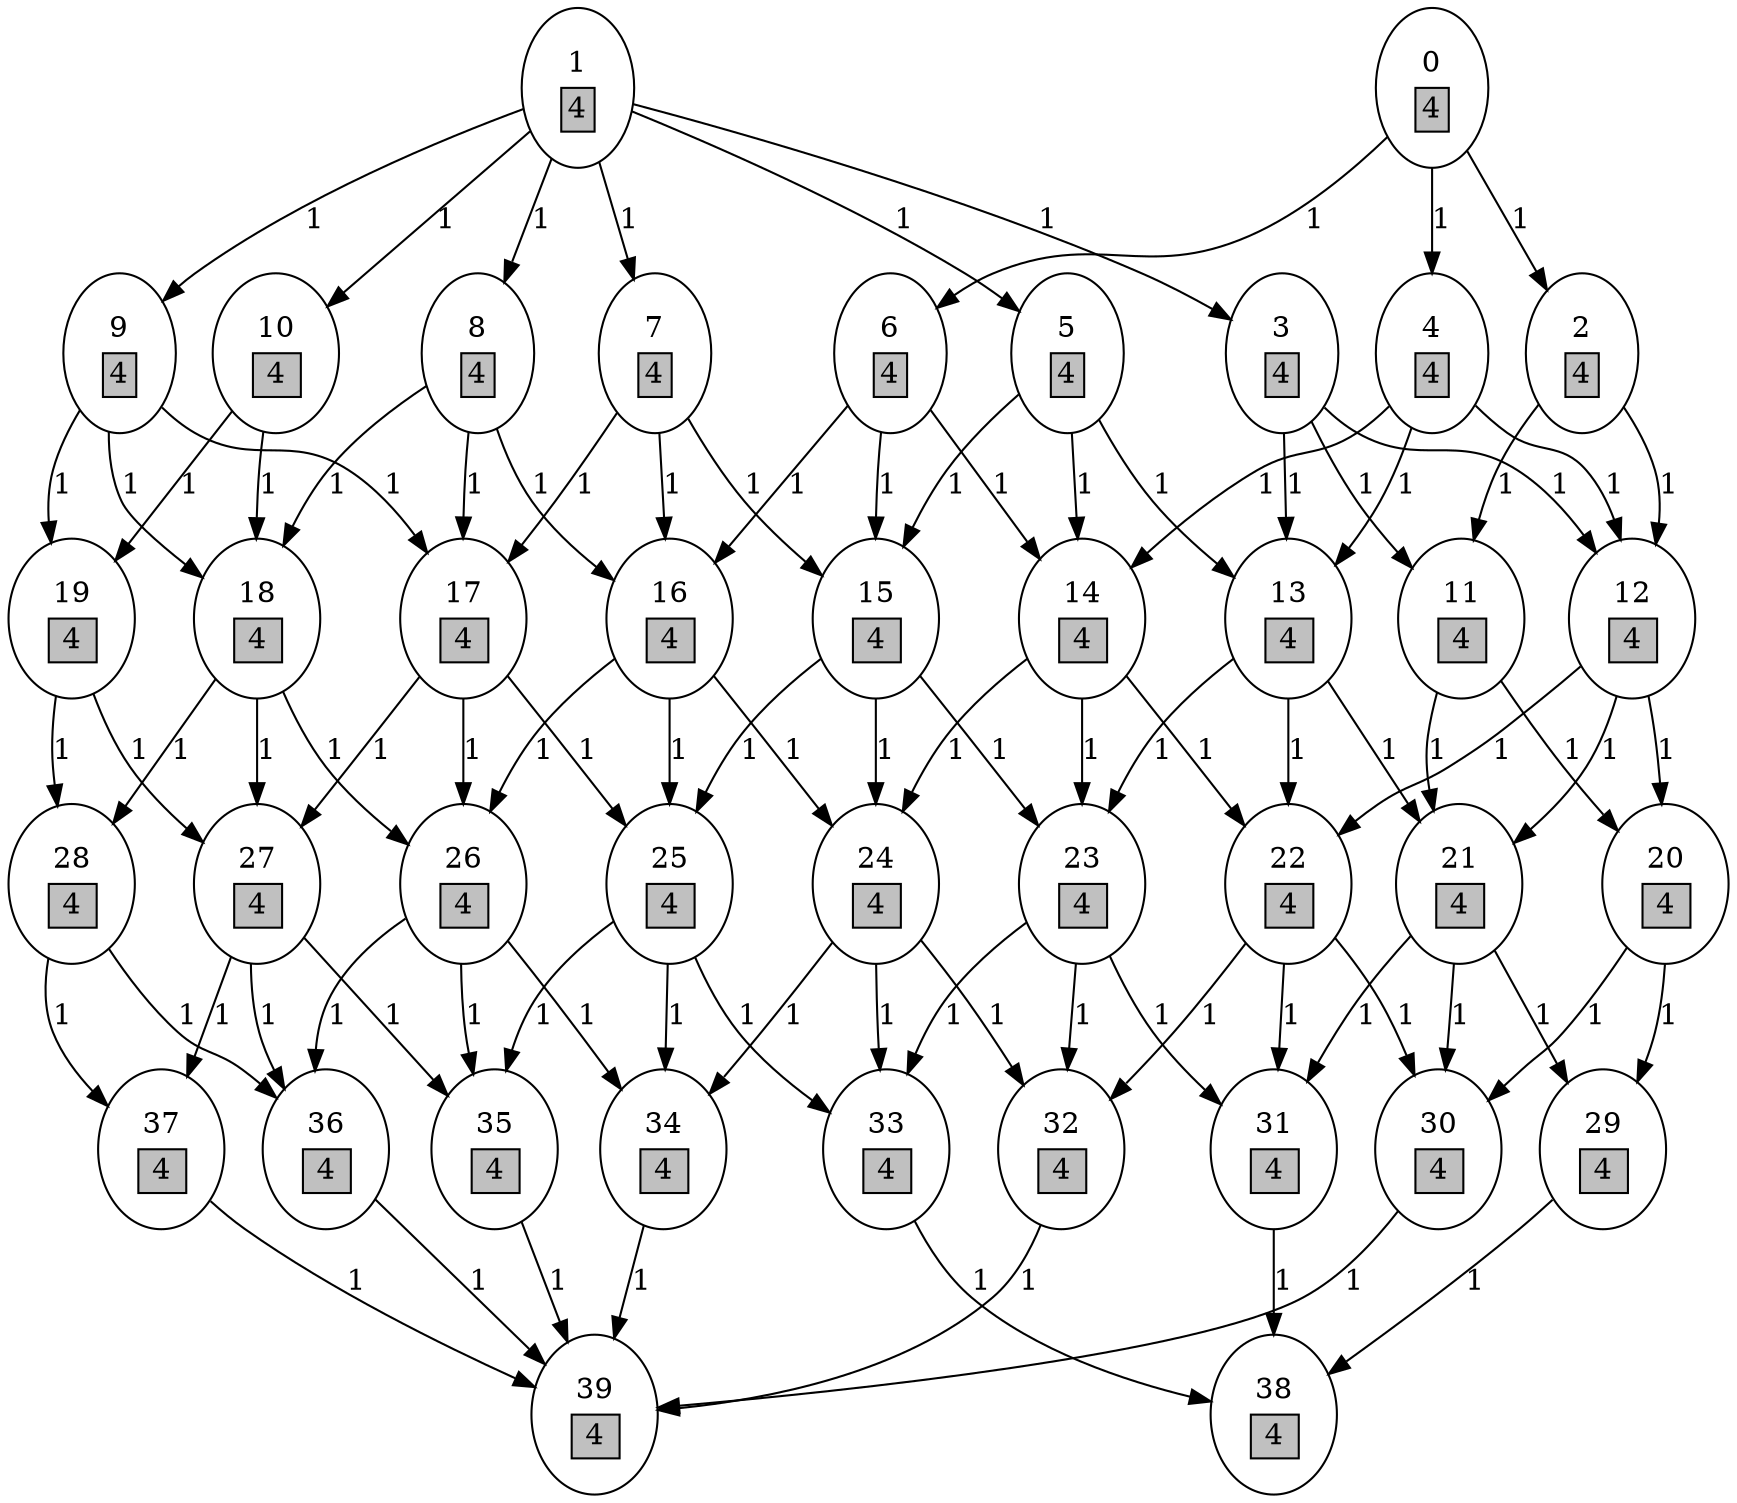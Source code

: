 digraph g40 {
graph [page="11.7,8.3"];
0 -> 2 [label="1"];
0 -> 4 [label="1"];
0 -> 6 [label="1"];
1 -> 3 [label="1"];
1 -> 5 [label="1"];
1 -> 7 [label="1"];
1 -> 8 [label="1"];
1 -> 9 [label="1"];
1 -> 10 [label="1"];
2 -> 11 [label="1"];
2 -> 12 [label="1"];
3 -> 11 [label="1"];
3 -> 12 [label="1"];
3 -> 13 [label="1"];
4 -> 12 [label="1"];
4 -> 13 [label="1"];
4 -> 14 [label="1"];
5 -> 13 [label="1"];
5 -> 14 [label="1"];
5 -> 15 [label="1"];
6 -> 14 [label="1"];
6 -> 15 [label="1"];
6 -> 16 [label="1"];
7 -> 15 [label="1"];
7 -> 16 [label="1"];
7 -> 17 [label="1"];
8 -> 16 [label="1"];
8 -> 17 [label="1"];
8 -> 18 [label="1"];
9 -> 17 [label="1"];
9 -> 18 [label="1"];
9 -> 19 [label="1"];
10 -> 18 [label="1"];
10 -> 19 [label="1"];
11 -> 20 [label="1"];
11 -> 21 [label="1"];
12 -> 20 [label="1"];
12 -> 21 [label="1"];
12 -> 22 [label="1"];
13 -> 21 [label="1"];
13 -> 22 [label="1"];
13 -> 23 [label="1"];
14 -> 22 [label="1"];
14 -> 23 [label="1"];
14 -> 24 [label="1"];
15 -> 23 [label="1"];
15 -> 24 [label="1"];
15 -> 25 [label="1"];
16 -> 24 [label="1"];
16 -> 25 [label="1"];
16 -> 26 [label="1"];
17 -> 25 [label="1"];
17 -> 26 [label="1"];
17 -> 27 [label="1"];
18 -> 26 [label="1"];
18 -> 27 [label="1"];
18 -> 28 [label="1"];
19 -> 27 [label="1"];
19 -> 28 [label="1"];
20 -> 29 [label="1"];
20 -> 30 [label="1"];
21 -> 29 [label="1"];
21 -> 30 [label="1"];
21 -> 31 [label="1"];
22 -> 30 [label="1"];
22 -> 31 [label="1"];
22 -> 32 [label="1"];
23 -> 31 [label="1"];
23 -> 32 [label="1"];
23 -> 33 [label="1"];
24 -> 32 [label="1"];
24 -> 33 [label="1"];
24 -> 34 [label="1"];
25 -> 33 [label="1"];
25 -> 34 [label="1"];
25 -> 35 [label="1"];
26 -> 34 [label="1"];
26 -> 35 [label="1"];
26 -> 36 [label="1"];
27 -> 35 [label="1"];
27 -> 36 [label="1"];
27 -> 37 [label="1"];
28 -> 36 [label="1"];
28 -> 37 [label="1"];
29 -> 38 [label="1"];
30 -> 39 [label="1"];
31 -> 38 [label="1"];
32 -> 39 [label="1"];
33 -> 38 [label="1"];
34 -> 39 [label="1"];
35 -> 39 [label="1"];
36 -> 39 [label="1"];
37 -> 39 [label="1"];
0 [label=<<TABLE border="0"><TR><TD>0</TD></TR><TR><TD border="1" bgcolor="grey">4</TD></TR></TABLE>>];
1 [label=<<TABLE border="0"><TR><TD>1</TD></TR><TR><TD border="1" bgcolor="grey">4</TD></TR></TABLE>>];
2 [label=<<TABLE border="0"><TR><TD>2</TD></TR><TR><TD border="1" bgcolor="grey">4</TD></TR></TABLE>>];
3 [label=<<TABLE border="0"><TR><TD>3</TD></TR><TR><TD border="1" bgcolor="grey">4</TD></TR></TABLE>>];
4 [label=<<TABLE border="0"><TR><TD>4</TD></TR><TR><TD border="1" bgcolor="grey">4</TD></TR></TABLE>>];
5 [label=<<TABLE border="0"><TR><TD>5</TD></TR><TR><TD border="1" bgcolor="grey">4</TD></TR></TABLE>>];
6 [label=<<TABLE border="0"><TR><TD>6</TD></TR><TR><TD border="1" bgcolor="grey">4</TD></TR></TABLE>>];
7 [label=<<TABLE border="0"><TR><TD>7</TD></TR><TR><TD border="1" bgcolor="grey">4</TD></TR></TABLE>>];
8 [label=<<TABLE border="0"><TR><TD>8</TD></TR><TR><TD border="1" bgcolor="grey">4</TD></TR></TABLE>>];
9 [label=<<TABLE border="0"><TR><TD>9</TD></TR><TR><TD border="1" bgcolor="grey">4</TD></TR></TABLE>>];
10 [label=<<TABLE border="0"><TR><TD>10</TD></TR><TR><TD border="1" bgcolor="grey">4</TD></TR></TABLE>>];
11 [label=<<TABLE border="0"><TR><TD>11</TD></TR><TR><TD border="1" bgcolor="grey">4</TD></TR></TABLE>>];
12 [label=<<TABLE border="0"><TR><TD>12</TD></TR><TR><TD border="1" bgcolor="grey">4</TD></TR></TABLE>>];
13 [label=<<TABLE border="0"><TR><TD>13</TD></TR><TR><TD border="1" bgcolor="grey">4</TD></TR></TABLE>>];
14 [label=<<TABLE border="0"><TR><TD>14</TD></TR><TR><TD border="1" bgcolor="grey">4</TD></TR></TABLE>>];
15 [label=<<TABLE border="0"><TR><TD>15</TD></TR><TR><TD border="1" bgcolor="grey">4</TD></TR></TABLE>>];
16 [label=<<TABLE border="0"><TR><TD>16</TD></TR><TR><TD border="1" bgcolor="grey">4</TD></TR></TABLE>>];
17 [label=<<TABLE border="0"><TR><TD>17</TD></TR><TR><TD border="1" bgcolor="grey">4</TD></TR></TABLE>>];
18 [label=<<TABLE border="0"><TR><TD>18</TD></TR><TR><TD border="1" bgcolor="grey">4</TD></TR></TABLE>>];
19 [label=<<TABLE border="0"><TR><TD>19</TD></TR><TR><TD border="1" bgcolor="grey">4</TD></TR></TABLE>>];
20 [label=<<TABLE border="0"><TR><TD>20</TD></TR><TR><TD border="1" bgcolor="grey">4</TD></TR></TABLE>>];
21 [label=<<TABLE border="0"><TR><TD>21</TD></TR><TR><TD border="1" bgcolor="grey">4</TD></TR></TABLE>>];
22 [label=<<TABLE border="0"><TR><TD>22</TD></TR><TR><TD border="1" bgcolor="grey">4</TD></TR></TABLE>>];
23 [label=<<TABLE border="0"><TR><TD>23</TD></TR><TR><TD border="1" bgcolor="grey">4</TD></TR></TABLE>>];
24 [label=<<TABLE border="0"><TR><TD>24</TD></TR><TR><TD border="1" bgcolor="grey">4</TD></TR></TABLE>>];
25 [label=<<TABLE border="0"><TR><TD>25</TD></TR><TR><TD border="1" bgcolor="grey">4</TD></TR></TABLE>>];
26 [label=<<TABLE border="0"><TR><TD>26</TD></TR><TR><TD border="1" bgcolor="grey">4</TD></TR></TABLE>>];
27 [label=<<TABLE border="0"><TR><TD>27</TD></TR><TR><TD border="1" bgcolor="grey">4</TD></TR></TABLE>>];
28 [label=<<TABLE border="0"><TR><TD>28</TD></TR><TR><TD border="1" bgcolor="grey">4</TD></TR></TABLE>>];
29 [label=<<TABLE border="0"><TR><TD>29</TD></TR><TR><TD border="1" bgcolor="grey">4</TD></TR></TABLE>>];
30 [label=<<TABLE border="0"><TR><TD>30</TD></TR><TR><TD border="1" bgcolor="grey">4</TD></TR></TABLE>>];
31 [label=<<TABLE border="0"><TR><TD>31</TD></TR><TR><TD border="1" bgcolor="grey">4</TD></TR></TABLE>>];
32 [label=<<TABLE border="0"><TR><TD>32</TD></TR><TR><TD border="1" bgcolor="grey">4</TD></TR></TABLE>>];
33 [label=<<TABLE border="0"><TR><TD>33</TD></TR><TR><TD border="1" bgcolor="grey">4</TD></TR></TABLE>>];
34 [label=<<TABLE border="0"><TR><TD>34</TD></TR><TR><TD border="1" bgcolor="grey">4</TD></TR></TABLE>>];
35 [label=<<TABLE border="0"><TR><TD>35</TD></TR><TR><TD border="1" bgcolor="grey">4</TD></TR></TABLE>>];
36 [label=<<TABLE border="0"><TR><TD>36</TD></TR><TR><TD border="1" bgcolor="grey">4</TD></TR></TABLE>>];
37 [label=<<TABLE border="0"><TR><TD>37</TD></TR><TR><TD border="1" bgcolor="grey">4</TD></TR></TABLE>>];
38 [label=<<TABLE border="0"><TR><TD>38</TD></TR><TR><TD border="1" bgcolor="grey">4</TD></TR></TABLE>>];
39 [label=<<TABLE border="0"><TR><TD>39</TD></TR><TR><TD border="1" bgcolor="grey">4</TD></TR></TABLE>>];
}
